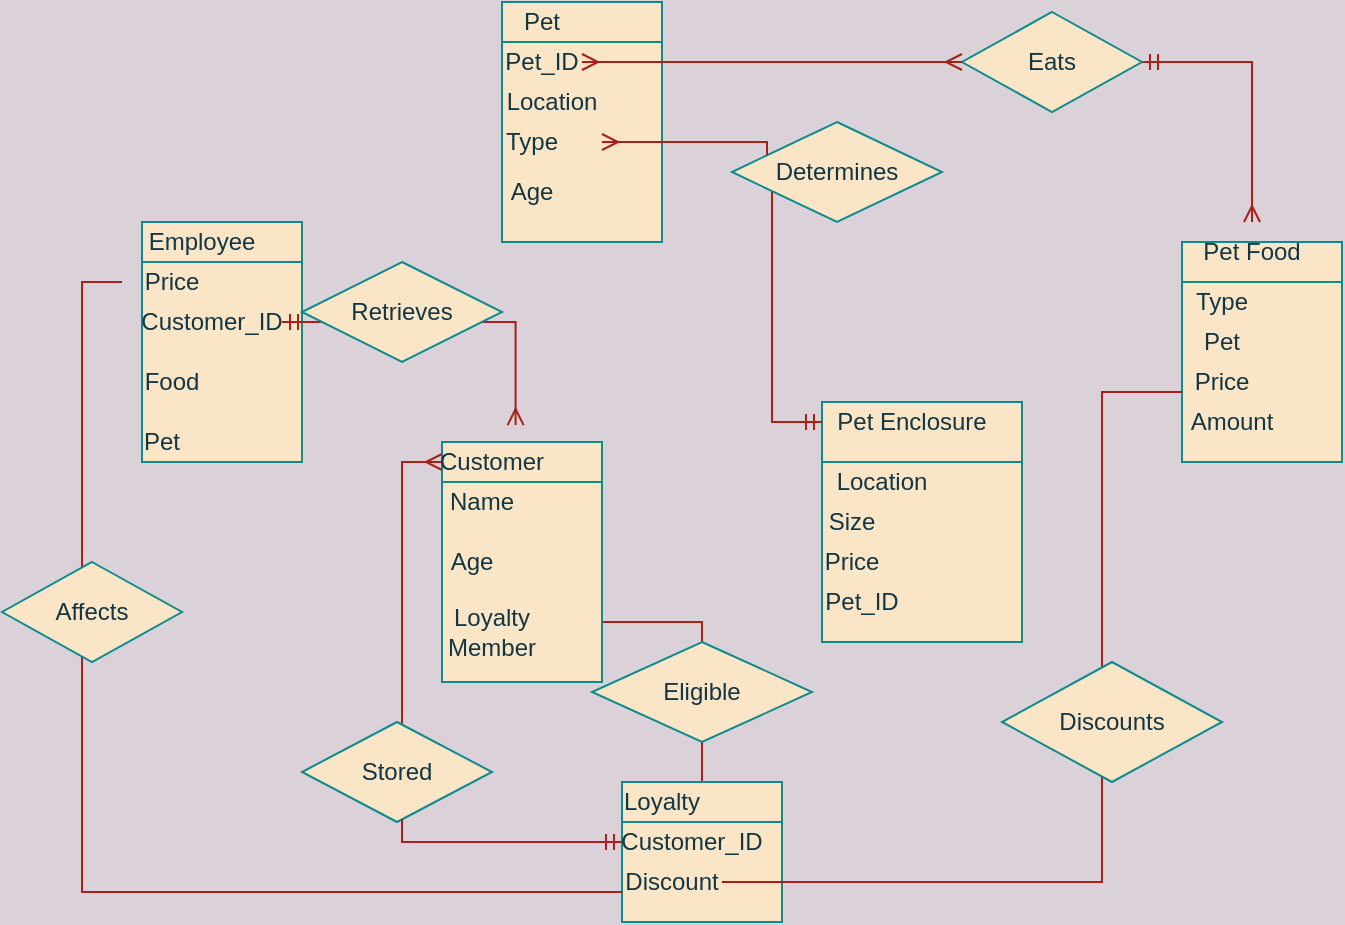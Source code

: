 <mxfile version="13.7.7" type="github">
  <diagram id="OSph-ObkzLg06G8EInp4" name="Page-1">
    <mxGraphModel dx="1095" dy="472" grid="1" gridSize="10" guides="1" tooltips="1" connect="1" arrows="1" fold="1" page="1" pageScale="1" pageWidth="850" pageHeight="1100" background="#DAD2D8" math="0" shadow="0">
      <root>
        <mxCell id="0" />
        <mxCell id="1" parent="0" />
        <mxCell id="0SsrVw61hnk_DsZEgisc-1" value="" style="shape=internalStorage;whiteSpace=wrap;html=1;backgroundOutline=1;dx=0;dy=20;fillColor=#FAE5C7;strokeColor=#0F8B8D;fontColor=#143642;" vertex="1" parent="1">
          <mxGeometry x="250" width="80" height="120" as="geometry" />
        </mxCell>
        <mxCell id="0SsrVw61hnk_DsZEgisc-2" value="" style="shape=internalStorage;whiteSpace=wrap;html=1;backgroundOutline=1;dx=0;dy=20;fillColor=#FAE5C7;strokeColor=#0F8B8D;fontColor=#143642;" vertex="1" parent="1">
          <mxGeometry x="70" y="110" width="80" height="120" as="geometry" />
        </mxCell>
        <mxCell id="0SsrVw61hnk_DsZEgisc-44" style="edgeStyle=orthogonalEdgeStyle;rounded=0;orthogonalLoop=1;jettySize=auto;html=1;exitX=1;exitY=0.75;exitDx=0;exitDy=0;entryX=1;entryY=0;entryDx=0;entryDy=0;labelBackgroundColor=#DAD2D8;strokeColor=#A8201A;fontColor=#143642;endArrow=none;endFill=0;" edge="1" parent="1" source="0SsrVw61hnk_DsZEgisc-3" target="0SsrVw61hnk_DsZEgisc-9">
          <mxGeometry relative="1" as="geometry" />
        </mxCell>
        <mxCell id="0SsrVw61hnk_DsZEgisc-3" value="" style="shape=internalStorage;whiteSpace=wrap;html=1;backgroundOutline=1;dx=0;dy=20;fillColor=#FAE5C7;strokeColor=#0F8B8D;fontColor=#143642;" vertex="1" parent="1">
          <mxGeometry x="220" y="220" width="80" height="120" as="geometry" />
        </mxCell>
        <mxCell id="0SsrVw61hnk_DsZEgisc-4" value="" style="shape=internalStorage;whiteSpace=wrap;html=1;backgroundOutline=1;dx=0;dy=30;fillColor=#FAE5C7;strokeColor=#0F8B8D;fontColor=#143642;" vertex="1" parent="1">
          <mxGeometry x="410" y="200" width="100" height="120" as="geometry" />
        </mxCell>
        <mxCell id="0SsrVw61hnk_DsZEgisc-5" value="" style="shape=internalStorage;whiteSpace=wrap;html=1;backgroundOutline=1;dx=0;dy=20;fillColor=#FAE5C7;strokeColor=#0F8B8D;fontColor=#143642;" vertex="1" parent="1">
          <mxGeometry x="590" y="120" width="80" height="110" as="geometry" />
        </mxCell>
        <mxCell id="0SsrVw61hnk_DsZEgisc-6" value="" style="shape=internalStorage;whiteSpace=wrap;html=1;backgroundOutline=1;dx=0;dy=20;fillColor=#FAE5C7;strokeColor=#0F8B8D;fontColor=#143642;" vertex="1" parent="1">
          <mxGeometry x="310" y="390" width="80" height="70" as="geometry" />
        </mxCell>
        <mxCell id="0SsrVw61hnk_DsZEgisc-7" value="Employee" style="text;html=1;strokeColor=none;fillColor=none;align=center;verticalAlign=middle;whiteSpace=wrap;rounded=0;fontColor=#143642;" vertex="1" parent="1">
          <mxGeometry x="80" y="110" width="40" height="20" as="geometry" />
        </mxCell>
        <mxCell id="0SsrVw61hnk_DsZEgisc-8" value="Customer" style="text;html=1;strokeColor=none;fillColor=none;align=center;verticalAlign=middle;whiteSpace=wrap;rounded=0;fontColor=#143642;" vertex="1" parent="1">
          <mxGeometry x="220" y="220" width="50" height="20" as="geometry" />
        </mxCell>
        <mxCell id="0SsrVw61hnk_DsZEgisc-9" value="Loyalty" style="text;html=1;strokeColor=none;fillColor=none;align=center;verticalAlign=middle;whiteSpace=wrap;rounded=0;fontColor=#143642;" vertex="1" parent="1">
          <mxGeometry x="310" y="390" width="40" height="20" as="geometry" />
        </mxCell>
        <mxCell id="0SsrVw61hnk_DsZEgisc-10" value="Pet Enclosure" style="text;html=1;strokeColor=none;fillColor=none;align=center;verticalAlign=middle;whiteSpace=wrap;rounded=0;fontColor=#143642;" vertex="1" parent="1">
          <mxGeometry x="410" y="200" width="90" height="20" as="geometry" />
        </mxCell>
        <mxCell id="0SsrVw61hnk_DsZEgisc-16" value="Pet" style="text;html=1;strokeColor=none;fillColor=none;align=center;verticalAlign=middle;whiteSpace=wrap;rounded=0;fontColor=#143642;" vertex="1" parent="1">
          <mxGeometry x="250" width="40" height="20" as="geometry" />
        </mxCell>
        <mxCell id="0SsrVw61hnk_DsZEgisc-17" value="Pet Food" style="text;html=1;strokeColor=none;fillColor=none;align=center;verticalAlign=middle;whiteSpace=wrap;rounded=0;fontColor=#143642;" vertex="1" parent="1">
          <mxGeometry x="590" y="110" width="70" height="30" as="geometry" />
        </mxCell>
        <mxCell id="0SsrVw61hnk_DsZEgisc-48" style="edgeStyle=orthogonalEdgeStyle;rounded=0;orthogonalLoop=1;jettySize=auto;html=1;endArrow=ERmany;endFill=0;startArrow=ERmandOne;startFill=0;labelBackgroundColor=#DAD2D8;strokeColor=#A8201A;fontColor=#143642;" edge="1" parent="1" source="0SsrVw61hnk_DsZEgisc-52" target="0SsrVw61hnk_DsZEgisc-17">
          <mxGeometry relative="1" as="geometry" />
        </mxCell>
        <mxCell id="0SsrVw61hnk_DsZEgisc-18" value="Pet_ID" style="text;html=1;strokeColor=none;fillColor=none;align=center;verticalAlign=middle;whiteSpace=wrap;rounded=0;fontColor=#143642;" vertex="1" parent="1">
          <mxGeometry x="250" y="20" width="40" height="20" as="geometry" />
        </mxCell>
        <mxCell id="0SsrVw61hnk_DsZEgisc-19" value="Location" style="text;html=1;strokeColor=none;fillColor=none;align=center;verticalAlign=middle;whiteSpace=wrap;rounded=0;fontColor=#143642;" vertex="1" parent="1">
          <mxGeometry x="250" y="40" width="50" height="20" as="geometry" />
        </mxCell>
        <mxCell id="0SsrVw61hnk_DsZEgisc-47" style="edgeStyle=orthogonalEdgeStyle;rounded=0;orthogonalLoop=1;jettySize=auto;html=1;endArrow=ERmandOne;endFill=0;labelBackgroundColor=#DAD2D8;strokeColor=#A8201A;fontColor=#143642;entryX=0;entryY=0.5;entryDx=0;entryDy=0;startArrow=none;startFill=0;" edge="1" parent="1" source="0SsrVw61hnk_DsZEgisc-50" target="0SsrVw61hnk_DsZEgisc-10">
          <mxGeometry relative="1" as="geometry">
            <mxPoint x="390" y="210" as="targetPoint" />
            <Array as="points">
              <mxPoint x="385" y="210" />
            </Array>
          </mxGeometry>
        </mxCell>
        <mxCell id="0SsrVw61hnk_DsZEgisc-20" value="Type" style="text;html=1;strokeColor=none;fillColor=none;align=center;verticalAlign=middle;whiteSpace=wrap;rounded=0;fontColor=#143642;" vertex="1" parent="1">
          <mxGeometry x="230" y="60" width="70" height="20" as="geometry" />
        </mxCell>
        <mxCell id="0SsrVw61hnk_DsZEgisc-21" value="Age" style="text;html=1;strokeColor=none;fillColor=none;align=center;verticalAlign=middle;whiteSpace=wrap;rounded=0;fontColor=#143642;" vertex="1" parent="1">
          <mxGeometry x="245" y="85" width="40" height="20" as="geometry" />
        </mxCell>
        <mxCell id="0SsrVw61hnk_DsZEgisc-58" style="edgeStyle=orthogonalEdgeStyle;rounded=0;orthogonalLoop=1;jettySize=auto;html=1;entryX=0;entryY=0.75;entryDx=0;entryDy=0;labelBackgroundColor=#DAD2D8;strokeColor=#A8201A;fontColor=#143642;endArrow=none;endFill=0;" edge="1" parent="1" source="0SsrVw61hnk_DsZEgisc-22" target="0SsrVw61hnk_DsZEgisc-34">
          <mxGeometry relative="1" as="geometry">
            <Array as="points">
              <mxPoint x="40" y="140" />
              <mxPoint x="40" y="445" />
            </Array>
          </mxGeometry>
        </mxCell>
        <mxCell id="0SsrVw61hnk_DsZEgisc-22" value="Price" style="text;html=1;strokeColor=none;fillColor=none;align=center;verticalAlign=middle;whiteSpace=wrap;rounded=0;fontColor=#143642;" vertex="1" parent="1">
          <mxGeometry x="60" y="130" width="50" height="20" as="geometry" />
        </mxCell>
        <mxCell id="0SsrVw61hnk_DsZEgisc-68" style="edgeStyle=orthogonalEdgeStyle;rounded=0;orthogonalLoop=1;jettySize=auto;html=1;entryX=0.736;entryY=-0.423;entryDx=0;entryDy=0;entryPerimeter=0;labelBackgroundColor=#DAD2D8;strokeColor=#A8201A;fontColor=#143642;endArrow=ERmany;endFill=0;startArrow=ERmandOne;startFill=0;" edge="1" parent="1" source="0SsrVw61hnk_DsZEgisc-23" target="0SsrVw61hnk_DsZEgisc-8">
          <mxGeometry relative="1" as="geometry" />
        </mxCell>
        <mxCell id="0SsrVw61hnk_DsZEgisc-23" value="Customer_ID" style="text;html=1;strokeColor=none;fillColor=none;align=center;verticalAlign=middle;whiteSpace=wrap;rounded=0;fontColor=#143642;" vertex="1" parent="1">
          <mxGeometry x="70" y="150" width="70" height="20" as="geometry" />
        </mxCell>
        <mxCell id="0SsrVw61hnk_DsZEgisc-24" value="Food" style="text;html=1;strokeColor=none;fillColor=none;align=center;verticalAlign=middle;whiteSpace=wrap;rounded=0;fontColor=#143642;" vertex="1" parent="1">
          <mxGeometry x="65" y="180" width="40" height="20" as="geometry" />
        </mxCell>
        <mxCell id="0SsrVw61hnk_DsZEgisc-25" value="Name" style="text;html=1;strokeColor=none;fillColor=none;align=center;verticalAlign=middle;whiteSpace=wrap;rounded=0;fontColor=#143642;" vertex="1" parent="1">
          <mxGeometry x="190" y="240" width="100" height="20" as="geometry" />
        </mxCell>
        <mxCell id="0SsrVw61hnk_DsZEgisc-26" value="Age" style="text;html=1;strokeColor=none;fillColor=none;align=center;verticalAlign=middle;whiteSpace=wrap;rounded=0;fontColor=#143642;" vertex="1" parent="1">
          <mxGeometry x="200" y="270" width="70" height="20" as="geometry" />
        </mxCell>
        <mxCell id="0SsrVw61hnk_DsZEgisc-28" value="Loyalty Member" style="text;html=1;strokeColor=none;fillColor=none;align=center;verticalAlign=middle;whiteSpace=wrap;rounded=0;fontColor=#143642;" vertex="1" parent="1">
          <mxGeometry x="210" y="300" width="70" height="30" as="geometry" />
        </mxCell>
        <mxCell id="0SsrVw61hnk_DsZEgisc-29" value="Location" style="text;html=1;strokeColor=none;fillColor=none;align=center;verticalAlign=middle;whiteSpace=wrap;rounded=0;fontColor=#143642;" vertex="1" parent="1">
          <mxGeometry x="420" y="230" width="40" height="20" as="geometry" />
        </mxCell>
        <mxCell id="0SsrVw61hnk_DsZEgisc-30" value="Size" style="text;html=1;strokeColor=none;fillColor=none;align=center;verticalAlign=middle;whiteSpace=wrap;rounded=0;fontColor=#143642;" vertex="1" parent="1">
          <mxGeometry x="405" y="250" width="40" height="20" as="geometry" />
        </mxCell>
        <mxCell id="0SsrVw61hnk_DsZEgisc-31" value="Price" style="text;html=1;strokeColor=none;fillColor=none;align=center;verticalAlign=middle;whiteSpace=wrap;rounded=0;fontColor=#143642;" vertex="1" parent="1">
          <mxGeometry x="405" y="270" width="40" height="20" as="geometry" />
        </mxCell>
        <mxCell id="0SsrVw61hnk_DsZEgisc-32" value="Pet_ID" style="text;html=1;strokeColor=none;fillColor=none;align=center;verticalAlign=middle;whiteSpace=wrap;rounded=0;fontColor=#143642;" vertex="1" parent="1">
          <mxGeometry x="410" y="290" width="40" height="20" as="geometry" />
        </mxCell>
        <mxCell id="0SsrVw61hnk_DsZEgisc-43" style="edgeStyle=orthogonalEdgeStyle;rounded=0;orthogonalLoop=1;jettySize=auto;html=1;labelBackgroundColor=#DAD2D8;strokeColor=#A8201A;fontColor=#143642;endArrow=ERmany;endFill=0;startArrow=none;startFill=0;" edge="1" parent="1" source="0SsrVw61hnk_DsZEgisc-54">
          <mxGeometry relative="1" as="geometry">
            <mxPoint x="220" y="230" as="targetPoint" />
            <Array as="points">
              <mxPoint x="200" y="230" />
              <mxPoint x="220" y="230" />
            </Array>
          </mxGeometry>
        </mxCell>
        <mxCell id="0SsrVw61hnk_DsZEgisc-33" value="Customer_ID" style="text;html=1;strokeColor=none;fillColor=none;align=center;verticalAlign=middle;whiteSpace=wrap;rounded=0;fontColor=#143642;" vertex="1" parent="1">
          <mxGeometry x="310" y="410" width="70" height="20" as="geometry" />
        </mxCell>
        <mxCell id="0SsrVw61hnk_DsZEgisc-61" style="edgeStyle=orthogonalEdgeStyle;rounded=0;orthogonalLoop=1;jettySize=auto;html=1;entryX=0;entryY=0.75;entryDx=0;entryDy=0;endArrow=none;endFill=0;labelBackgroundColor=#DAD2D8;strokeColor=#A8201A;fontColor=#143642;" edge="1" parent="1" source="0SsrVw61hnk_DsZEgisc-34" target="0SsrVw61hnk_DsZEgisc-39">
          <mxGeometry relative="1" as="geometry">
            <Array as="points">
              <mxPoint x="550" y="440" />
              <mxPoint x="550" y="195" />
            </Array>
          </mxGeometry>
        </mxCell>
        <mxCell id="0SsrVw61hnk_DsZEgisc-34" value="Discount" style="text;html=1;strokeColor=none;fillColor=none;align=center;verticalAlign=middle;whiteSpace=wrap;rounded=0;fontColor=#143642;" vertex="1" parent="1">
          <mxGeometry x="310" y="430" width="50" height="20" as="geometry" />
        </mxCell>
        <mxCell id="0SsrVw61hnk_DsZEgisc-37" value="Type" style="text;html=1;strokeColor=none;fillColor=none;align=center;verticalAlign=middle;whiteSpace=wrap;rounded=0;fontColor=#143642;" vertex="1" parent="1">
          <mxGeometry x="590" y="140" width="40" height="20" as="geometry" />
        </mxCell>
        <mxCell id="0SsrVw61hnk_DsZEgisc-38" value="Pet" style="text;html=1;strokeColor=none;fillColor=none;align=center;verticalAlign=middle;whiteSpace=wrap;rounded=0;fontColor=#143642;" vertex="1" parent="1">
          <mxGeometry x="590" y="160" width="40" height="20" as="geometry" />
        </mxCell>
        <mxCell id="0SsrVw61hnk_DsZEgisc-39" value="Price" style="text;html=1;strokeColor=none;fillColor=none;align=center;verticalAlign=middle;whiteSpace=wrap;rounded=0;fontColor=#143642;" vertex="1" parent="1">
          <mxGeometry x="590" y="180" width="40" height="20" as="geometry" />
        </mxCell>
        <mxCell id="0SsrVw61hnk_DsZEgisc-40" value="Amount" style="text;html=1;strokeColor=none;fillColor=none;align=center;verticalAlign=middle;whiteSpace=wrap;rounded=0;fontColor=#143642;" vertex="1" parent="1">
          <mxGeometry x="590" y="200" width="50" height="20" as="geometry" />
        </mxCell>
        <mxCell id="0SsrVw61hnk_DsZEgisc-41" value="Pet" style="text;html=1;strokeColor=none;fillColor=none;align=center;verticalAlign=middle;whiteSpace=wrap;rounded=0;fontColor=#143642;" vertex="1" parent="1">
          <mxGeometry x="60" y="210" width="40" height="20" as="geometry" />
        </mxCell>
        <mxCell id="0SsrVw61hnk_DsZEgisc-50" value="Determines" style="rhombus;whiteSpace=wrap;html=1;fillColor=#FAE5C7;strokeColor=#0F8B8D;fontColor=#143642;" vertex="1" parent="1">
          <mxGeometry x="365" y="60" width="105" height="50" as="geometry" />
        </mxCell>
        <mxCell id="0SsrVw61hnk_DsZEgisc-51" style="edgeStyle=orthogonalEdgeStyle;rounded=0;orthogonalLoop=1;jettySize=auto;html=1;entryX=0;entryY=0.25;entryDx=0;entryDy=0;startArrow=ERmany;startFill=0;endArrow=none;endFill=0;labelBackgroundColor=#DAD2D8;strokeColor=#A8201A;fontColor=#143642;" edge="1" parent="1" source="0SsrVw61hnk_DsZEgisc-20" target="0SsrVw61hnk_DsZEgisc-50">
          <mxGeometry relative="1" as="geometry">
            <mxPoint x="300" y="70.067" as="sourcePoint" />
            <mxPoint x="405" y="255" as="targetPoint" />
            <Array as="points">
              <mxPoint x="383" y="70" />
            </Array>
          </mxGeometry>
        </mxCell>
        <mxCell id="0SsrVw61hnk_DsZEgisc-52" value="Eats" style="rhombus;whiteSpace=wrap;html=1;fillColor=#FAE5C7;strokeColor=#0F8B8D;fontColor=#143642;" vertex="1" parent="1">
          <mxGeometry x="480" y="5" width="90" height="50" as="geometry" />
        </mxCell>
        <mxCell id="0SsrVw61hnk_DsZEgisc-53" style="edgeStyle=orthogonalEdgeStyle;rounded=0;orthogonalLoop=1;jettySize=auto;html=1;startArrow=ERmany;startFill=0;endArrow=ERmany;endFill=0;labelBackgroundColor=#DAD2D8;strokeColor=#A8201A;fontColor=#143642;" edge="1" parent="1" source="0SsrVw61hnk_DsZEgisc-18" target="0SsrVw61hnk_DsZEgisc-52">
          <mxGeometry relative="1" as="geometry">
            <mxPoint x="290" y="30.067" as="sourcePoint" />
            <mxPoint x="625.067" y="110" as="targetPoint" />
          </mxGeometry>
        </mxCell>
        <mxCell id="0SsrVw61hnk_DsZEgisc-54" value="Stored" style="rhombus;whiteSpace=wrap;html=1;fillColor=#FAE5C7;strokeColor=#0F8B8D;fontColor=#143642;" vertex="1" parent="1">
          <mxGeometry x="150" y="360" width="95" height="50" as="geometry" />
        </mxCell>
        <mxCell id="0SsrVw61hnk_DsZEgisc-55" style="edgeStyle=orthogonalEdgeStyle;rounded=0;orthogonalLoop=1;jettySize=auto;html=1;labelBackgroundColor=#DAD2D8;strokeColor=#A8201A;fontColor=#143642;startArrow=ERmandOne;startFill=0;endArrow=none;endFill=0;" edge="1" parent="1" source="0SsrVw61hnk_DsZEgisc-33" target="0SsrVw61hnk_DsZEgisc-54">
          <mxGeometry relative="1" as="geometry">
            <mxPoint x="310" y="420.067" as="sourcePoint" />
            <mxPoint x="220" y="230" as="targetPoint" />
            <Array as="points">
              <mxPoint x="200" y="420" />
            </Array>
          </mxGeometry>
        </mxCell>
        <mxCell id="0SsrVw61hnk_DsZEgisc-56" value="Eligible" style="rhombus;whiteSpace=wrap;html=1;fillColor=#FAE5C7;strokeColor=#0F8B8D;fontColor=#143642;" vertex="1" parent="1">
          <mxGeometry x="295" y="320" width="110" height="50" as="geometry" />
        </mxCell>
        <mxCell id="0SsrVw61hnk_DsZEgisc-59" value="Affects" style="rhombus;whiteSpace=wrap;html=1;fillColor=#FAE5C7;strokeColor=#0F8B8D;fontColor=#143642;" vertex="1" parent="1">
          <mxGeometry y="280" width="90" height="50" as="geometry" />
        </mxCell>
        <mxCell id="0SsrVw61hnk_DsZEgisc-65" value="Discounts" style="rhombus;whiteSpace=wrap;html=1;fillColor=#FAE5C7;strokeColor=#0F8B8D;fontColor=#143642;" vertex="1" parent="1">
          <mxGeometry x="500" y="330" width="110" height="60" as="geometry" />
        </mxCell>
        <mxCell id="0SsrVw61hnk_DsZEgisc-69" value="Retrieves" style="rhombus;whiteSpace=wrap;html=1;fillColor=#FAE5C7;strokeColor=#0F8B8D;fontColor=#143642;" vertex="1" parent="1">
          <mxGeometry x="150" y="130" width="100" height="50" as="geometry" />
        </mxCell>
      </root>
    </mxGraphModel>
  </diagram>
</mxfile>
